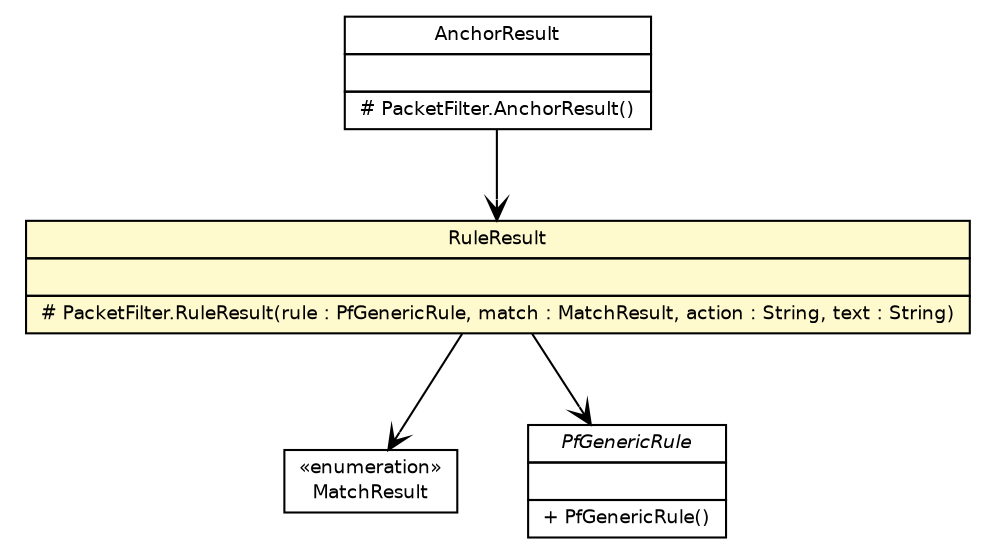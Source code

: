 #!/usr/local/bin/dot
#
# Class diagram 
# Generated by UmlGraph version 4.6 (http://www.spinellis.gr/sw/umlgraph)
#

digraph G {
	edge [fontname="Helvetica",fontsize=10,labelfontname="Helvetica",labelfontsize=10];
	node [fontname="Helvetica",fontsize=10,shape=plaintext];
	// fr.univrennes1.cri.jtacl.lib.misc.MatchResult
	c15399 [label=<<table border="0" cellborder="1" cellspacing="0" cellpadding="2" port="p" href="../../lib/misc/MatchResult.html">
		<tr><td><table border="0" cellspacing="0" cellpadding="1">
			<tr><td> &laquo;enumeration&raquo; </td></tr>
			<tr><td> MatchResult </td></tr>
		</table></td></tr>
		</table>>, fontname="Helvetica", fontcolor="black", fontsize=9.0];
	// fr.univrennes1.cri.jtacl.equipments.openbsd.PacketFilter.RuleResult
	c15486 [label=<<table border="0" cellborder="1" cellspacing="0" cellpadding="2" port="p" bgcolor="lemonChiffon" href="./PacketFilter.RuleResult.html">
		<tr><td><table border="0" cellspacing="0" cellpadding="1">
			<tr><td> RuleResult </td></tr>
		</table></td></tr>
		<tr><td><table border="0" cellspacing="0" cellpadding="1">
			<tr><td align="left">  </td></tr>
		</table></td></tr>
		<tr><td><table border="0" cellspacing="0" cellpadding="1">
			<tr><td align="left"> # PacketFilter.RuleResult(rule : PfGenericRule, match : MatchResult, action : String, text : String) </td></tr>
		</table></td></tr>
		</table>>, fontname="Helvetica", fontcolor="black", fontsize=9.0];
	// fr.univrennes1.cri.jtacl.equipments.openbsd.PacketFilter.AnchorResult
	c15487 [label=<<table border="0" cellborder="1" cellspacing="0" cellpadding="2" port="p" href="./PacketFilter.AnchorResult.html">
		<tr><td><table border="0" cellspacing="0" cellpadding="1">
			<tr><td> AnchorResult </td></tr>
		</table></td></tr>
		<tr><td><table border="0" cellspacing="0" cellpadding="1">
			<tr><td align="left">  </td></tr>
		</table></td></tr>
		<tr><td><table border="0" cellspacing="0" cellpadding="1">
			<tr><td align="left"> # PacketFilter.AnchorResult() </td></tr>
		</table></td></tr>
		</table>>, fontname="Helvetica", fontcolor="black", fontsize=9.0];
	// fr.univrennes1.cri.jtacl.equipments.openbsd.PfGenericRule
	c15512 [label=<<table border="0" cellborder="1" cellspacing="0" cellpadding="2" port="p" href="./PfGenericRule.html">
		<tr><td><table border="0" cellspacing="0" cellpadding="1">
			<tr><td><font face="Helvetica-Oblique"> PfGenericRule </font></td></tr>
		</table></td></tr>
		<tr><td><table border="0" cellspacing="0" cellpadding="1">
			<tr><td align="left">  </td></tr>
		</table></td></tr>
		<tr><td><table border="0" cellspacing="0" cellpadding="1">
			<tr><td align="left"> + PfGenericRule() </td></tr>
		</table></td></tr>
		</table>>, fontname="Helvetica", fontcolor="black", fontsize=9.0];
	// fr.univrennes1.cri.jtacl.equipments.openbsd.PacketFilter.RuleResult NAVASSOC fr.univrennes1.cri.jtacl.equipments.openbsd.PfGenericRule
	c15486:p -> c15512:p [taillabel="", label="", headlabel="", fontname="Helvetica", fontcolor="black", fontsize=10.0, color="black", arrowhead=open];
	// fr.univrennes1.cri.jtacl.equipments.openbsd.PacketFilter.RuleResult NAVASSOC fr.univrennes1.cri.jtacl.lib.misc.MatchResult
	c15486:p -> c15399:p [taillabel="", label="", headlabel="", fontname="Helvetica", fontcolor="black", fontsize=10.0, color="black", arrowhead=open];
	// fr.univrennes1.cri.jtacl.equipments.openbsd.PacketFilter.AnchorResult NAVASSOC fr.univrennes1.cri.jtacl.equipments.openbsd.PacketFilter.RuleResult
	c15487:p -> c15486:p [taillabel="", label="", headlabel="", fontname="Helvetica", fontcolor="black", fontsize=10.0, color="black", arrowhead=open];
}

